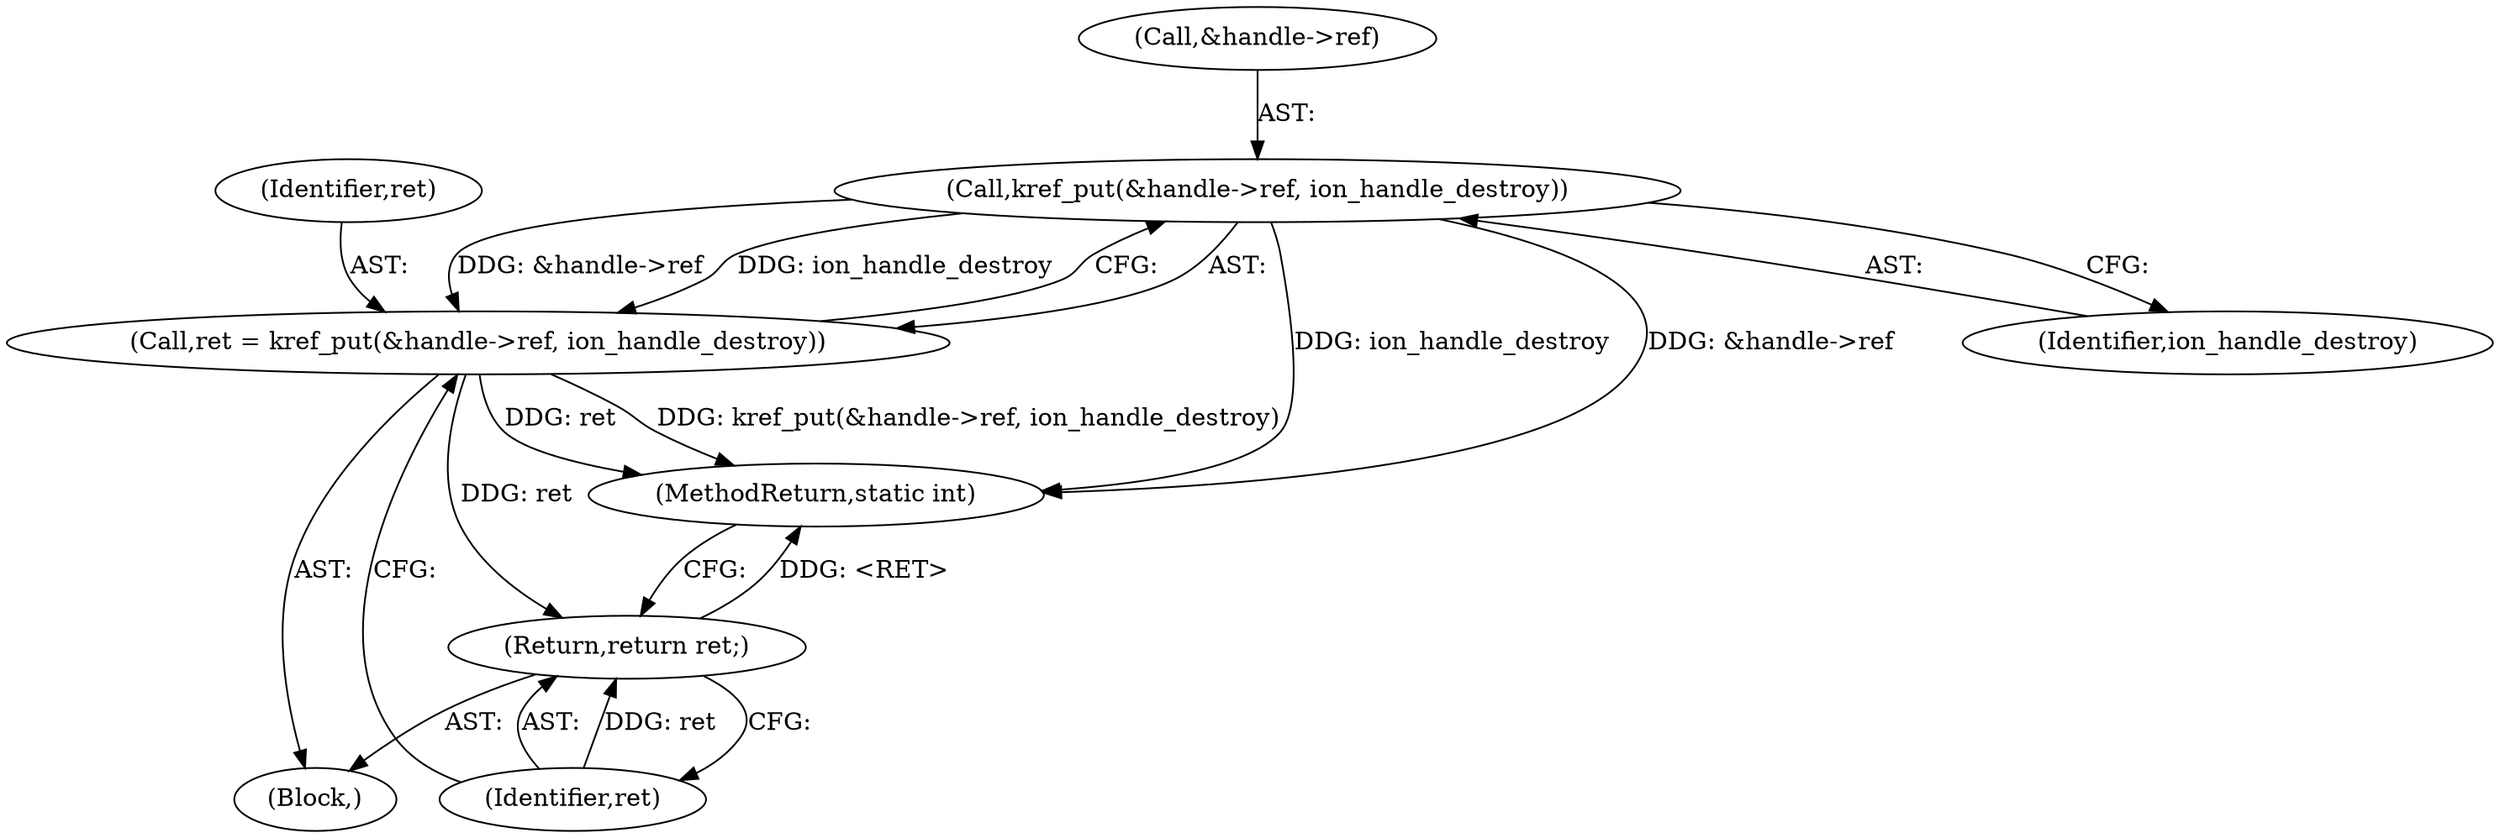 digraph "0_linux_9590232bb4f4cc824f3425a6e1349afbe6d6d2b7_1@pointer" {
"1000106" [label="(Call,kref_put(&handle->ref, ion_handle_destroy))"];
"1000104" [label="(Call,ret = kref_put(&handle->ref, ion_handle_destroy))"];
"1000112" [label="(Return,return ret;)"];
"1000107" [label="(Call,&handle->ref)"];
"1000112" [label="(Return,return ret;)"];
"1000111" [label="(Identifier,ion_handle_destroy)"];
"1000102" [label="(Block,)"];
"1000113" [label="(Identifier,ret)"];
"1000104" [label="(Call,ret = kref_put(&handle->ref, ion_handle_destroy))"];
"1000106" [label="(Call,kref_put(&handle->ref, ion_handle_destroy))"];
"1000105" [label="(Identifier,ret)"];
"1000114" [label="(MethodReturn,static int)"];
"1000106" -> "1000104"  [label="AST: "];
"1000106" -> "1000111"  [label="CFG: "];
"1000107" -> "1000106"  [label="AST: "];
"1000111" -> "1000106"  [label="AST: "];
"1000104" -> "1000106"  [label="CFG: "];
"1000106" -> "1000114"  [label="DDG: &handle->ref"];
"1000106" -> "1000114"  [label="DDG: ion_handle_destroy"];
"1000106" -> "1000104"  [label="DDG: &handle->ref"];
"1000106" -> "1000104"  [label="DDG: ion_handle_destroy"];
"1000104" -> "1000102"  [label="AST: "];
"1000105" -> "1000104"  [label="AST: "];
"1000113" -> "1000104"  [label="CFG: "];
"1000104" -> "1000114"  [label="DDG: ret"];
"1000104" -> "1000114"  [label="DDG: kref_put(&handle->ref, ion_handle_destroy)"];
"1000104" -> "1000112"  [label="DDG: ret"];
"1000112" -> "1000102"  [label="AST: "];
"1000112" -> "1000113"  [label="CFG: "];
"1000113" -> "1000112"  [label="AST: "];
"1000114" -> "1000112"  [label="CFG: "];
"1000112" -> "1000114"  [label="DDG: <RET>"];
"1000113" -> "1000112"  [label="DDG: ret"];
}
